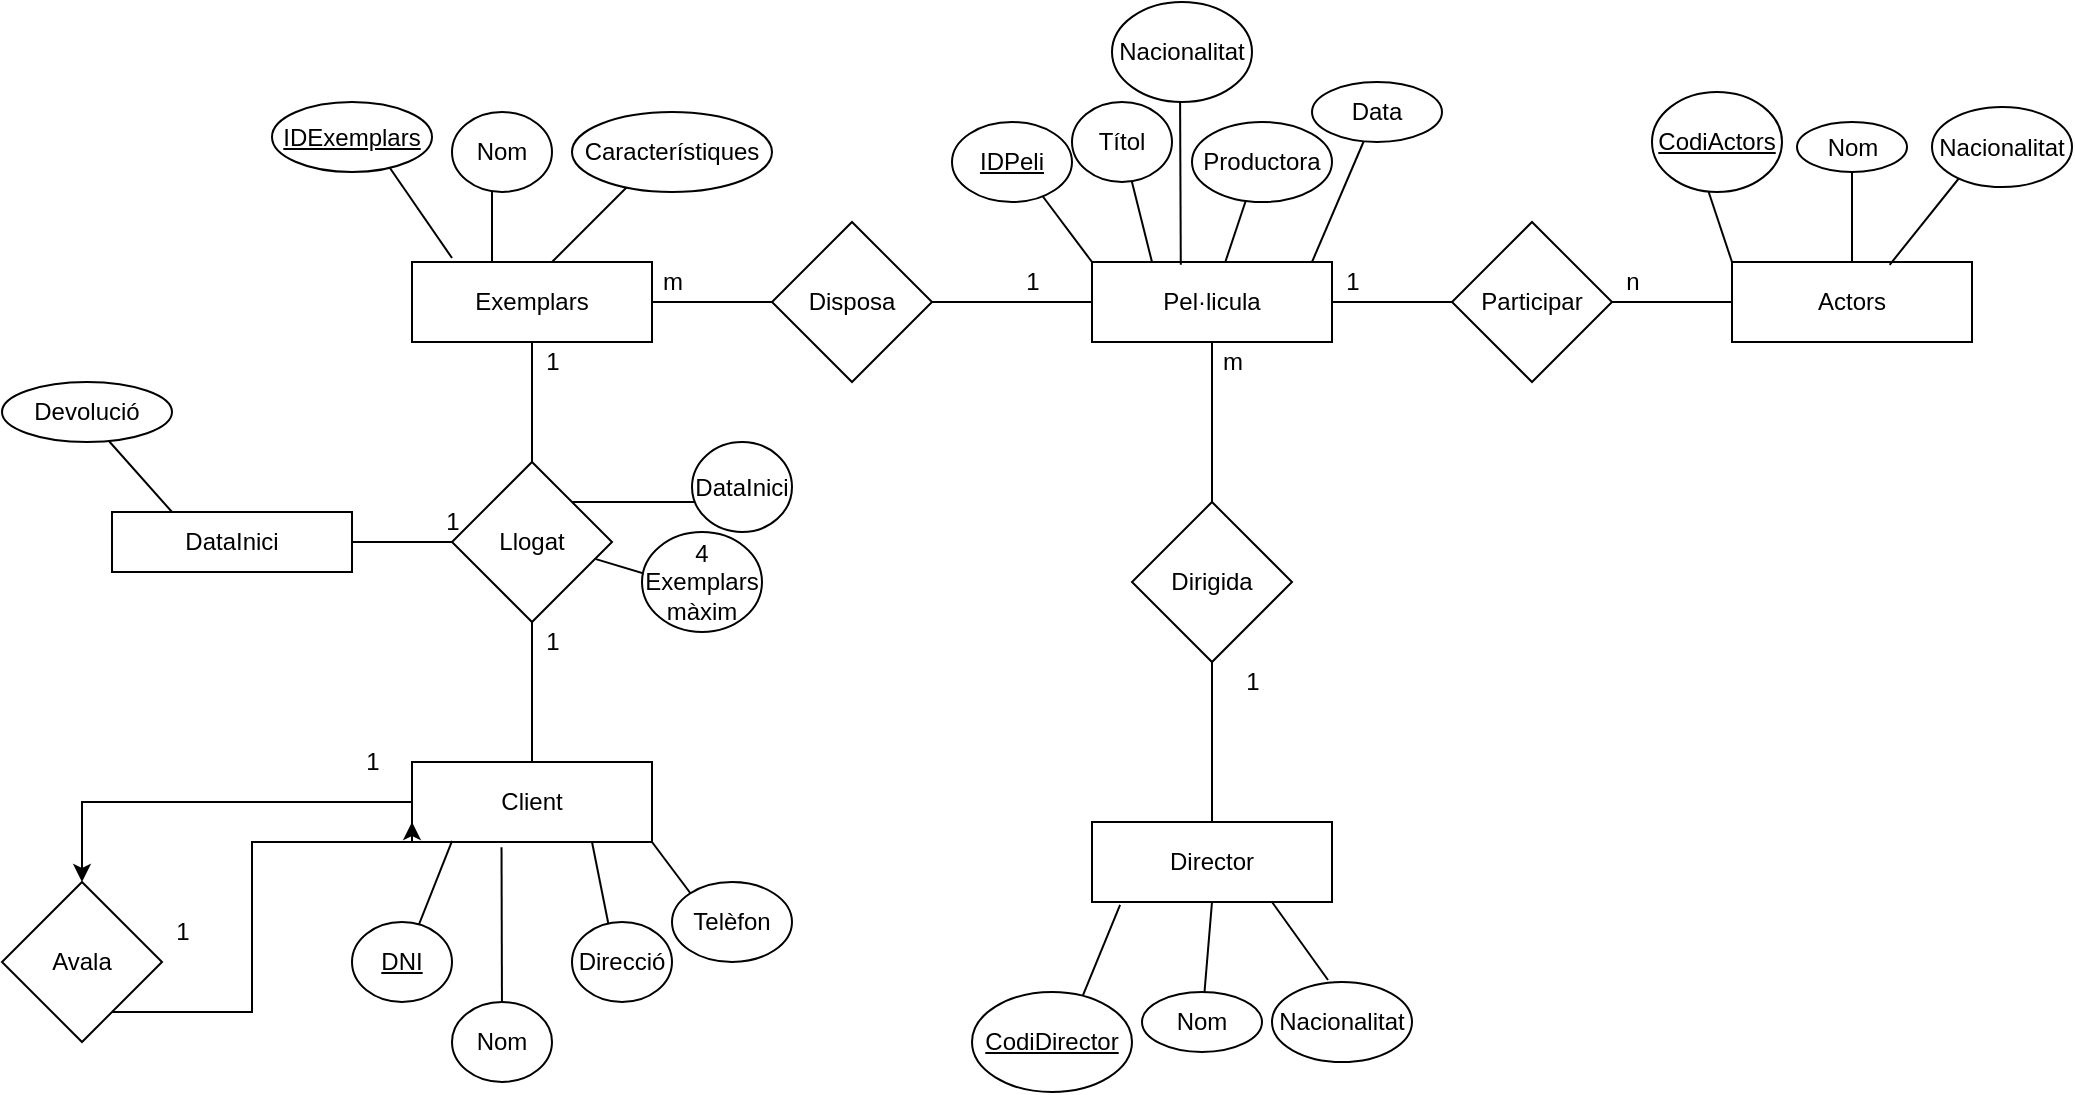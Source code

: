 <mxfile version="13.10.1" type="github">
  <diagram id="R2lEEEUBdFMjLlhIrx00" name="Page-1">
    <mxGraphModel dx="2128" dy="580" grid="1" gridSize="10" guides="1" tooltips="1" connect="1" arrows="1" fold="1" page="1" pageScale="1" pageWidth="850" pageHeight="1100" math="0" shadow="0" extFonts="Permanent Marker^https://fonts.googleapis.com/css?family=Permanent+Marker">
      <root>
        <mxCell id="0" />
        <mxCell id="1" parent="0" />
        <mxCell id="lDoOoU1qY6ENuaS73OQB-1" value="Pel·licula" style="rounded=0;whiteSpace=wrap;html=1;" vertex="1" parent="1">
          <mxGeometry x="120" y="200" width="120" height="40" as="geometry" />
        </mxCell>
        <mxCell id="lDoOoU1qY6ENuaS73OQB-2" value="" style="endArrow=none;html=1;exitX=0;exitY=0;exitDx=0;exitDy=0;" edge="1" parent="1" source="lDoOoU1qY6ENuaS73OQB-3">
          <mxGeometry width="50" height="50" relative="1" as="geometry">
            <mxPoint x="110" y="190" as="sourcePoint" />
            <mxPoint x="110" y="140" as="targetPoint" />
          </mxGeometry>
        </mxCell>
        <mxCell id="lDoOoU1qY6ENuaS73OQB-3" value="Títol" style="ellipse;whiteSpace=wrap;html=1;" vertex="1" parent="1">
          <mxGeometry x="110" y="120" width="50" height="40" as="geometry" />
        </mxCell>
        <mxCell id="lDoOoU1qY6ENuaS73OQB-4" value="" style="endArrow=none;html=1;exitX=0.25;exitY=0;exitDx=0;exitDy=0;" edge="1" parent="1" source="lDoOoU1qY6ENuaS73OQB-1" target="lDoOoU1qY6ENuaS73OQB-3">
          <mxGeometry width="50" height="50" relative="1" as="geometry">
            <mxPoint x="120" y="200" as="sourcePoint" />
            <mxPoint x="110" y="140" as="targetPoint" />
          </mxGeometry>
        </mxCell>
        <mxCell id="lDoOoU1qY6ENuaS73OQB-5" value="" style="endArrow=none;html=1;exitX=0.37;exitY=0.035;exitDx=0;exitDy=0;exitPerimeter=0;" edge="1" parent="1" source="lDoOoU1qY6ENuaS73OQB-1">
          <mxGeometry width="50" height="50" relative="1" as="geometry">
            <mxPoint x="170" y="190" as="sourcePoint" />
            <mxPoint x="164" y="110" as="targetPoint" />
          </mxGeometry>
        </mxCell>
        <mxCell id="lDoOoU1qY6ENuaS73OQB-6" value="Nacionalitat" style="ellipse;whiteSpace=wrap;html=1;" vertex="1" parent="1">
          <mxGeometry x="130" y="70" width="70" height="50" as="geometry" />
        </mxCell>
        <mxCell id="lDoOoU1qY6ENuaS73OQB-7" value="" style="endArrow=none;html=1;" edge="1" parent="1" source="lDoOoU1qY6ENuaS73OQB-1">
          <mxGeometry width="50" height="50" relative="1" as="geometry">
            <mxPoint x="180" y="200" as="sourcePoint" />
            <mxPoint x="200" y="160" as="targetPoint" />
          </mxGeometry>
        </mxCell>
        <mxCell id="lDoOoU1qY6ENuaS73OQB-8" value="Productora" style="ellipse;whiteSpace=wrap;html=1;" vertex="1" parent="1">
          <mxGeometry x="170" y="130" width="70" height="40" as="geometry" />
        </mxCell>
        <mxCell id="lDoOoU1qY6ENuaS73OQB-9" value="" style="endArrow=none;html=1;" edge="1" parent="1">
          <mxGeometry width="50" height="50" relative="1" as="geometry">
            <mxPoint x="230" y="200" as="sourcePoint" />
            <mxPoint x="260" y="130" as="targetPoint" />
          </mxGeometry>
        </mxCell>
        <mxCell id="lDoOoU1qY6ENuaS73OQB-10" value="Data" style="ellipse;whiteSpace=wrap;html=1;" vertex="1" parent="1">
          <mxGeometry x="230" y="110" width="65" height="30" as="geometry" />
        </mxCell>
        <mxCell id="lDoOoU1qY6ENuaS73OQB-11" value="" style="endArrow=none;html=1;exitX=1;exitY=0.5;exitDx=0;exitDy=0;" edge="1" parent="1" source="lDoOoU1qY6ENuaS73OQB-1">
          <mxGeometry width="50" height="50" relative="1" as="geometry">
            <mxPoint x="260" y="260" as="sourcePoint" />
            <mxPoint x="310" y="220" as="targetPoint" />
          </mxGeometry>
        </mxCell>
        <mxCell id="lDoOoU1qY6ENuaS73OQB-12" value="Participar" style="rhombus;whiteSpace=wrap;html=1;" vertex="1" parent="1">
          <mxGeometry x="300" y="180" width="80" height="80" as="geometry" />
        </mxCell>
        <mxCell id="lDoOoU1qY6ENuaS73OQB-13" value="1" style="text;html=1;align=center;verticalAlign=middle;resizable=0;points=[];autosize=1;" vertex="1" parent="1">
          <mxGeometry x="240" y="200" width="20" height="20" as="geometry" />
        </mxCell>
        <mxCell id="lDoOoU1qY6ENuaS73OQB-14" value="" style="endArrow=none;html=1;exitX=1;exitY=0.5;exitDx=0;exitDy=0;" edge="1" parent="1" source="lDoOoU1qY6ENuaS73OQB-12">
          <mxGeometry width="50" height="50" relative="1" as="geometry">
            <mxPoint x="390" y="240" as="sourcePoint" />
            <mxPoint x="440" y="220" as="targetPoint" />
          </mxGeometry>
        </mxCell>
        <mxCell id="lDoOoU1qY6ENuaS73OQB-15" value="n" style="text;html=1;align=center;verticalAlign=middle;resizable=0;points=[];autosize=1;" vertex="1" parent="1">
          <mxGeometry x="380" y="200" width="20" height="20" as="geometry" />
        </mxCell>
        <mxCell id="lDoOoU1qY6ENuaS73OQB-16" value="Actors" style="rounded=0;whiteSpace=wrap;html=1;" vertex="1" parent="1">
          <mxGeometry x="440" y="200" width="120" height="40" as="geometry" />
        </mxCell>
        <mxCell id="lDoOoU1qY6ENuaS73OQB-17" value="" style="endArrow=none;html=1;entryX=0.5;entryY=1;entryDx=0;entryDy=0;" edge="1" parent="1" source="lDoOoU1qY6ENuaS73OQB-16" target="lDoOoU1qY6ENuaS73OQB-18">
          <mxGeometry width="50" height="50" relative="1" as="geometry">
            <mxPoint x="410" y="180" as="sourcePoint" />
            <mxPoint x="420" y="130" as="targetPoint" />
          </mxGeometry>
        </mxCell>
        <mxCell id="lDoOoU1qY6ENuaS73OQB-18" value="Nom" style="ellipse;whiteSpace=wrap;html=1;" vertex="1" parent="1">
          <mxGeometry x="472.5" y="130" width="55" height="25" as="geometry" />
        </mxCell>
        <mxCell id="lDoOoU1qY6ENuaS73OQB-19" value="" style="endArrow=none;html=1;" edge="1" parent="1">
          <mxGeometry width="50" height="50" relative="1" as="geometry">
            <mxPoint x="90" y="160" as="sourcePoint" />
            <mxPoint x="120" y="200" as="targetPoint" />
          </mxGeometry>
        </mxCell>
        <mxCell id="lDoOoU1qY6ENuaS73OQB-20" value="&lt;u&gt;IDPeli&lt;/u&gt;" style="ellipse;whiteSpace=wrap;html=1;" vertex="1" parent="1">
          <mxGeometry x="50" y="130" width="60" height="40" as="geometry" />
        </mxCell>
        <mxCell id="lDoOoU1qY6ENuaS73OQB-21" value="" style="endArrow=none;html=1;exitX=0;exitY=0;exitDx=0;exitDy=0;" edge="1" parent="1" source="lDoOoU1qY6ENuaS73OQB-16">
          <mxGeometry width="50" height="50" relative="1" as="geometry">
            <mxPoint x="370" y="160" as="sourcePoint" />
            <mxPoint x="420" y="140" as="targetPoint" />
          </mxGeometry>
        </mxCell>
        <mxCell id="lDoOoU1qY6ENuaS73OQB-22" value="" style="endArrow=none;html=1;entryX=0.5;entryY=1;entryDx=0;entryDy=0;" edge="1" parent="1" target="lDoOoU1qY6ENuaS73OQB-1">
          <mxGeometry width="50" height="50" relative="1" as="geometry">
            <mxPoint x="180" y="320" as="sourcePoint" />
            <mxPoint x="240" y="280" as="targetPoint" />
          </mxGeometry>
        </mxCell>
        <mxCell id="lDoOoU1qY6ENuaS73OQB-23" value="Dirigida" style="rhombus;whiteSpace=wrap;html=1;" vertex="1" parent="1">
          <mxGeometry x="140" y="320" width="80" height="80" as="geometry" />
        </mxCell>
        <mxCell id="lDoOoU1qY6ENuaS73OQB-24" value="Director" style="rounded=0;whiteSpace=wrap;html=1;" vertex="1" parent="1">
          <mxGeometry x="120" y="480" width="120" height="40" as="geometry" />
        </mxCell>
        <mxCell id="lDoOoU1qY6ENuaS73OQB-25" value="" style="endArrow=none;html=1;entryX=0.5;entryY=1;entryDx=0;entryDy=0;exitX=0.5;exitY=0;exitDx=0;exitDy=0;" edge="1" parent="1" source="lDoOoU1qY6ENuaS73OQB-24" target="lDoOoU1qY6ENuaS73OQB-23">
          <mxGeometry width="50" height="50" relative="1" as="geometry">
            <mxPoint x="140" y="470" as="sourcePoint" />
            <mxPoint x="190" y="420" as="targetPoint" />
          </mxGeometry>
        </mxCell>
        <mxCell id="lDoOoU1qY6ENuaS73OQB-26" value="1" style="text;html=1;align=center;verticalAlign=middle;resizable=0;points=[];autosize=1;" vertex="1" parent="1">
          <mxGeometry x="190" y="400" width="20" height="20" as="geometry" />
        </mxCell>
        <mxCell id="lDoOoU1qY6ENuaS73OQB-27" value="m" style="text;html=1;align=center;verticalAlign=middle;resizable=0;points=[];autosize=1;" vertex="1" parent="1">
          <mxGeometry x="175" y="240" width="30" height="20" as="geometry" />
        </mxCell>
        <mxCell id="lDoOoU1qY6ENuaS73OQB-28" value="" style="endArrow=none;html=1;entryX=0.5;entryY=1;entryDx=0;entryDy=0;" edge="1" parent="1" source="lDoOoU1qY6ENuaS73OQB-29" target="lDoOoU1qY6ENuaS73OQB-24">
          <mxGeometry width="50" height="50" relative="1" as="geometry">
            <mxPoint x="130" y="580" as="sourcePoint" />
            <mxPoint x="160" y="530" as="targetPoint" />
          </mxGeometry>
        </mxCell>
        <mxCell id="lDoOoU1qY6ENuaS73OQB-29" value="Nom" style="ellipse;whiteSpace=wrap;html=1;" vertex="1" parent="1">
          <mxGeometry x="145" y="565" width="60" height="30" as="geometry" />
        </mxCell>
        <mxCell id="lDoOoU1qY6ENuaS73OQB-30" value="Nacionalitat" style="ellipse;whiteSpace=wrap;html=1;" vertex="1" parent="1">
          <mxGeometry x="210" y="560" width="70" height="40" as="geometry" />
        </mxCell>
        <mxCell id="lDoOoU1qY6ENuaS73OQB-32" value="" style="endArrow=none;html=1;entryX=0.75;entryY=1;entryDx=0;entryDy=0;exitX=0.4;exitY=-0.025;exitDx=0;exitDy=0;exitPerimeter=0;" edge="1" parent="1" source="lDoOoU1qY6ENuaS73OQB-30" target="lDoOoU1qY6ENuaS73OQB-24">
          <mxGeometry width="50" height="50" relative="1" as="geometry">
            <mxPoint x="180" y="580" as="sourcePoint" />
            <mxPoint x="230" y="530" as="targetPoint" />
          </mxGeometry>
        </mxCell>
        <mxCell id="lDoOoU1qY6ENuaS73OQB-33" value="" style="endArrow=none;html=1;entryX=0.117;entryY=1.035;entryDx=0;entryDy=0;entryPerimeter=0;" edge="1" parent="1" target="lDoOoU1qY6ENuaS73OQB-24">
          <mxGeometry width="50" height="50" relative="1" as="geometry">
            <mxPoint x="110" y="580" as="sourcePoint" />
            <mxPoint x="160" y="530" as="targetPoint" />
          </mxGeometry>
        </mxCell>
        <mxCell id="lDoOoU1qY6ENuaS73OQB-34" value="&lt;u&gt;CodiDirector&lt;/u&gt;" style="ellipse;whiteSpace=wrap;html=1;" vertex="1" parent="1">
          <mxGeometry x="60" y="565" width="80" height="50" as="geometry" />
        </mxCell>
        <mxCell id="lDoOoU1qY6ENuaS73OQB-35" value="&lt;u&gt;CodiActors&lt;/u&gt;" style="ellipse;whiteSpace=wrap;html=1;" vertex="1" parent="1">
          <mxGeometry x="400" y="115" width="65" height="50" as="geometry" />
        </mxCell>
        <mxCell id="lDoOoU1qY6ENuaS73OQB-36" value="" style="endArrow=none;html=1;exitX=0.657;exitY=0.035;exitDx=0;exitDy=0;exitPerimeter=0;" edge="1" parent="1" source="lDoOoU1qY6ENuaS73OQB-16">
          <mxGeometry width="50" height="50" relative="1" as="geometry">
            <mxPoint x="520" y="220" as="sourcePoint" />
            <mxPoint x="560" y="150" as="targetPoint" />
          </mxGeometry>
        </mxCell>
        <mxCell id="lDoOoU1qY6ENuaS73OQB-37" value="Nacionalitat" style="ellipse;whiteSpace=wrap;html=1;" vertex="1" parent="1">
          <mxGeometry x="540" y="122.5" width="70" height="40" as="geometry" />
        </mxCell>
        <mxCell id="lDoOoU1qY6ENuaS73OQB-38" value="" style="endArrow=none;html=1;entryX=0;entryY=0.5;entryDx=0;entryDy=0;" edge="1" parent="1" target="lDoOoU1qY6ENuaS73OQB-1">
          <mxGeometry width="50" height="50" relative="1" as="geometry">
            <mxPoint x="40" y="220" as="sourcePoint" />
            <mxPoint x="100" y="220" as="targetPoint" />
          </mxGeometry>
        </mxCell>
        <mxCell id="lDoOoU1qY6ENuaS73OQB-39" value="Disposa" style="rhombus;whiteSpace=wrap;html=1;" vertex="1" parent="1">
          <mxGeometry x="-40" y="180" width="80" height="80" as="geometry" />
        </mxCell>
        <mxCell id="lDoOoU1qY6ENuaS73OQB-40" value="1" style="text;html=1;align=center;verticalAlign=middle;resizable=0;points=[];autosize=1;" vertex="1" parent="1">
          <mxGeometry x="80" y="200" width="20" height="20" as="geometry" />
        </mxCell>
        <mxCell id="lDoOoU1qY6ENuaS73OQB-41" value="" style="endArrow=none;html=1;entryX=0;entryY=0.5;entryDx=0;entryDy=0;" edge="1" parent="1" target="lDoOoU1qY6ENuaS73OQB-39">
          <mxGeometry width="50" height="50" relative="1" as="geometry">
            <mxPoint x="-120" y="220" as="sourcePoint" />
            <mxPoint x="-100" y="210" as="targetPoint" />
          </mxGeometry>
        </mxCell>
        <mxCell id="lDoOoU1qY6ENuaS73OQB-42" value="Exemplars" style="rounded=0;whiteSpace=wrap;html=1;" vertex="1" parent="1">
          <mxGeometry x="-220" y="200" width="120" height="40" as="geometry" />
        </mxCell>
        <mxCell id="lDoOoU1qY6ENuaS73OQB-43" value="" style="endArrow=none;html=1;" edge="1" parent="1">
          <mxGeometry width="50" height="50" relative="1" as="geometry">
            <mxPoint x="-180" y="200" as="sourcePoint" />
            <mxPoint x="-180" y="150" as="targetPoint" />
          </mxGeometry>
        </mxCell>
        <mxCell id="lDoOoU1qY6ENuaS73OQB-44" value="Nom" style="ellipse;whiteSpace=wrap;html=1;" vertex="1" parent="1">
          <mxGeometry x="-200" y="125" width="50" height="40" as="geometry" />
        </mxCell>
        <mxCell id="lDoOoU1qY6ENuaS73OQB-45" value="" style="endArrow=none;html=1;" edge="1" parent="1">
          <mxGeometry width="50" height="50" relative="1" as="geometry">
            <mxPoint x="-150" y="200" as="sourcePoint" />
            <mxPoint x="-100" y="150" as="targetPoint" />
          </mxGeometry>
        </mxCell>
        <mxCell id="lDoOoU1qY6ENuaS73OQB-46" value="m" style="text;html=1;align=center;verticalAlign=middle;resizable=0;points=[];autosize=1;" vertex="1" parent="1">
          <mxGeometry x="-105" y="200" width="30" height="20" as="geometry" />
        </mxCell>
        <mxCell id="lDoOoU1qY6ENuaS73OQB-47" value="Característiques" style="ellipse;whiteSpace=wrap;html=1;" vertex="1" parent="1">
          <mxGeometry x="-140" y="125" width="100" height="40" as="geometry" />
        </mxCell>
        <mxCell id="lDoOoU1qY6ENuaS73OQB-48" value="" style="endArrow=none;html=1;" edge="1" parent="1">
          <mxGeometry width="50" height="50" relative="1" as="geometry">
            <mxPoint x="-200" y="198" as="sourcePoint" />
            <mxPoint x="-240" y="140" as="targetPoint" />
          </mxGeometry>
        </mxCell>
        <mxCell id="lDoOoU1qY6ENuaS73OQB-49" value="&lt;u&gt;IDExemplars&lt;/u&gt;" style="ellipse;whiteSpace=wrap;html=1;" vertex="1" parent="1">
          <mxGeometry x="-290" y="120" width="80" height="35" as="geometry" />
        </mxCell>
        <mxCell id="lDoOoU1qY6ENuaS73OQB-50" value="" style="endArrow=none;html=1;entryX=0.5;entryY=1;entryDx=0;entryDy=0;" edge="1" parent="1" target="lDoOoU1qY6ENuaS73OQB-42">
          <mxGeometry width="50" height="50" relative="1" as="geometry">
            <mxPoint x="-160" y="320" as="sourcePoint" />
            <mxPoint x="-140" y="270" as="targetPoint" />
          </mxGeometry>
        </mxCell>
        <mxCell id="lDoOoU1qY6ENuaS73OQB-51" value="Llogat" style="rhombus;whiteSpace=wrap;html=1;" vertex="1" parent="1">
          <mxGeometry x="-200" y="300" width="80" height="80" as="geometry" />
        </mxCell>
        <mxCell id="lDoOoU1qY6ENuaS73OQB-52" value="" style="endArrow=none;html=1;entryX=0.5;entryY=1;entryDx=0;entryDy=0;" edge="1" parent="1" target="lDoOoU1qY6ENuaS73OQB-51">
          <mxGeometry width="50" height="50" relative="1" as="geometry">
            <mxPoint x="-160" y="450" as="sourcePoint" />
            <mxPoint x="-130" y="460" as="targetPoint" />
          </mxGeometry>
        </mxCell>
        <mxCell id="lDoOoU1qY6ENuaS73OQB-71" style="edgeStyle=orthogonalEdgeStyle;rounded=0;orthogonalLoop=1;jettySize=auto;html=1;" edge="1" parent="1" source="lDoOoU1qY6ENuaS73OQB-53" target="lDoOoU1qY6ENuaS73OQB-72">
          <mxGeometry relative="1" as="geometry">
            <mxPoint x="-440" y="550" as="targetPoint" />
          </mxGeometry>
        </mxCell>
        <mxCell id="lDoOoU1qY6ENuaS73OQB-53" value="Client" style="rounded=0;whiteSpace=wrap;html=1;" vertex="1" parent="1">
          <mxGeometry x="-220" y="450" width="120" height="40" as="geometry" />
        </mxCell>
        <mxCell id="lDoOoU1qY6ENuaS73OQB-54" value="1" style="text;html=1;align=center;verticalAlign=middle;resizable=0;points=[];autosize=1;" vertex="1" parent="1">
          <mxGeometry x="-160" y="240" width="20" height="20" as="geometry" />
        </mxCell>
        <mxCell id="lDoOoU1qY6ENuaS73OQB-55" value="1" style="text;html=1;align=center;verticalAlign=middle;resizable=0;points=[];autosize=1;" vertex="1" parent="1">
          <mxGeometry x="-160" y="380" width="20" height="20" as="geometry" />
        </mxCell>
        <mxCell id="lDoOoU1qY6ENuaS73OQB-57" value="" style="endArrow=none;html=1;entryX=0.167;entryY=0.985;entryDx=0;entryDy=0;entryPerimeter=0;" edge="1" parent="1" target="lDoOoU1qY6ENuaS73OQB-53">
          <mxGeometry width="50" height="50" relative="1" as="geometry">
            <mxPoint x="-220" y="540" as="sourcePoint" />
            <mxPoint x="-190" y="500" as="targetPoint" />
          </mxGeometry>
        </mxCell>
        <mxCell id="lDoOoU1qY6ENuaS73OQB-58" value="&lt;u&gt;DNI&lt;/u&gt;" style="ellipse;whiteSpace=wrap;html=1;" vertex="1" parent="1">
          <mxGeometry x="-250" y="530" width="50" height="40" as="geometry" />
        </mxCell>
        <mxCell id="lDoOoU1qY6ENuaS73OQB-59" value="" style="endArrow=none;html=1;entryX=0.373;entryY=1.065;entryDx=0;entryDy=0;entryPerimeter=0;" edge="1" parent="1" target="lDoOoU1qY6ENuaS73OQB-53">
          <mxGeometry width="50" height="50" relative="1" as="geometry">
            <mxPoint x="-175" y="580" as="sourcePoint" />
            <mxPoint x="-130" y="490" as="targetPoint" />
          </mxGeometry>
        </mxCell>
        <mxCell id="lDoOoU1qY6ENuaS73OQB-60" value="Nom" style="ellipse;whiteSpace=wrap;html=1;" vertex="1" parent="1">
          <mxGeometry x="-200" y="570" width="50" height="40" as="geometry" />
        </mxCell>
        <mxCell id="lDoOoU1qY6ENuaS73OQB-64" value="" style="endArrow=none;html=1;entryX=0.75;entryY=1;entryDx=0;entryDy=0;" edge="1" parent="1" target="lDoOoU1qY6ENuaS73OQB-53">
          <mxGeometry width="50" height="50" relative="1" as="geometry">
            <mxPoint x="-120" y="540" as="sourcePoint" />
            <mxPoint x="-100" y="510" as="targetPoint" />
          </mxGeometry>
        </mxCell>
        <mxCell id="lDoOoU1qY6ENuaS73OQB-65" value="Direcció" style="ellipse;whiteSpace=wrap;html=1;" vertex="1" parent="1">
          <mxGeometry x="-140" y="530" width="50" height="40" as="geometry" />
        </mxCell>
        <mxCell id="lDoOoU1qY6ENuaS73OQB-66" value="" style="endArrow=none;html=1;entryX=1;entryY=1;entryDx=0;entryDy=0;" edge="1" parent="1" target="lDoOoU1qY6ENuaS73OQB-53">
          <mxGeometry width="50" height="50" relative="1" as="geometry">
            <mxPoint x="-70" y="530" as="sourcePoint" />
            <mxPoint x="-20" y="480" as="targetPoint" />
          </mxGeometry>
        </mxCell>
        <mxCell id="lDoOoU1qY6ENuaS73OQB-67" value="Telèfon" style="ellipse;whiteSpace=wrap;html=1;" vertex="1" parent="1">
          <mxGeometry x="-90" y="510" width="60" height="40" as="geometry" />
        </mxCell>
        <mxCell id="lDoOoU1qY6ENuaS73OQB-68" value="" style="endArrow=none;html=1;entryX=0.9;entryY=0.607;entryDx=0;entryDy=0;entryPerimeter=0;" edge="1" parent="1" target="lDoOoU1qY6ENuaS73OQB-51">
          <mxGeometry width="50" height="50" relative="1" as="geometry">
            <mxPoint x="-90" y="360" as="sourcePoint" />
            <mxPoint x="-60" y="350" as="targetPoint" />
          </mxGeometry>
        </mxCell>
        <mxCell id="lDoOoU1qY6ENuaS73OQB-69" value="4 Exemplars màxim" style="ellipse;whiteSpace=wrap;html=1;" vertex="1" parent="1">
          <mxGeometry x="-105" y="335" width="60" height="50" as="geometry" />
        </mxCell>
        <mxCell id="lDoOoU1qY6ENuaS73OQB-74" style="edgeStyle=orthogonalEdgeStyle;rounded=0;orthogonalLoop=1;jettySize=auto;html=1;entryX=0;entryY=0.75;entryDx=0;entryDy=0;" edge="1" parent="1" source="lDoOoU1qY6ENuaS73OQB-72" target="lDoOoU1qY6ENuaS73OQB-53">
          <mxGeometry relative="1" as="geometry">
            <mxPoint x="-270" y="490" as="targetPoint" />
            <Array as="points">
              <mxPoint x="-300" y="575" />
              <mxPoint x="-300" y="490" />
              <mxPoint x="-220" y="490" />
            </Array>
          </mxGeometry>
        </mxCell>
        <mxCell id="lDoOoU1qY6ENuaS73OQB-72" value="Avala" style="rhombus;whiteSpace=wrap;html=1;" vertex="1" parent="1">
          <mxGeometry x="-425" y="510" width="80" height="80" as="geometry" />
        </mxCell>
        <mxCell id="lDoOoU1qY6ENuaS73OQB-73" value="1" style="text;html=1;align=center;verticalAlign=middle;resizable=0;points=[];autosize=1;" vertex="1" parent="1">
          <mxGeometry x="-250" y="440" width="20" height="20" as="geometry" />
        </mxCell>
        <mxCell id="lDoOoU1qY6ENuaS73OQB-75" value="1" style="text;html=1;align=center;verticalAlign=middle;resizable=0;points=[];autosize=1;" vertex="1" parent="1">
          <mxGeometry x="-345" y="525" width="20" height="20" as="geometry" />
        </mxCell>
        <mxCell id="lDoOoU1qY6ENuaS73OQB-76" value="" style="endArrow=none;html=1;exitX=1;exitY=0;exitDx=0;exitDy=0;" edge="1" parent="1" source="lDoOoU1qY6ENuaS73OQB-51">
          <mxGeometry width="50" height="50" relative="1" as="geometry">
            <mxPoint x="-120" y="350" as="sourcePoint" />
            <mxPoint x="-70" y="320" as="targetPoint" />
          </mxGeometry>
        </mxCell>
        <mxCell id="lDoOoU1qY6ENuaS73OQB-77" value="DataInici" style="ellipse;whiteSpace=wrap;html=1;" vertex="1" parent="1">
          <mxGeometry x="-80" y="290" width="50" height="45" as="geometry" />
        </mxCell>
        <mxCell id="lDoOoU1qY6ENuaS73OQB-78" value="" style="endArrow=none;html=1;entryX=0;entryY=0.5;entryDx=0;entryDy=0;" edge="1" parent="1" target="lDoOoU1qY6ENuaS73OQB-51">
          <mxGeometry width="50" height="50" relative="1" as="geometry">
            <mxPoint x="-260" y="340" as="sourcePoint" />
            <mxPoint x="-200" y="350" as="targetPoint" />
          </mxGeometry>
        </mxCell>
        <mxCell id="lDoOoU1qY6ENuaS73OQB-80" value="DataInici" style="rounded=0;whiteSpace=wrap;html=1;" vertex="1" parent="1">
          <mxGeometry x="-370" y="325" width="120" height="30" as="geometry" />
        </mxCell>
        <mxCell id="lDoOoU1qY6ENuaS73OQB-81" value="" style="endArrow=none;html=1;exitX=0.25;exitY=0;exitDx=0;exitDy=0;" edge="1" parent="1" source="lDoOoU1qY6ENuaS73OQB-80">
          <mxGeometry width="50" height="50" relative="1" as="geometry">
            <mxPoint x="-400" y="290" as="sourcePoint" />
            <mxPoint x="-380" y="280" as="targetPoint" />
          </mxGeometry>
        </mxCell>
        <mxCell id="lDoOoU1qY6ENuaS73OQB-82" value="1" style="text;html=1;align=center;verticalAlign=middle;resizable=0;points=[];autosize=1;" vertex="1" parent="1">
          <mxGeometry x="-210" y="320" width="20" height="20" as="geometry" />
        </mxCell>
        <mxCell id="lDoOoU1qY6ENuaS73OQB-83" value="Devolució" style="ellipse;whiteSpace=wrap;html=1;" vertex="1" parent="1">
          <mxGeometry x="-425" y="260" width="85" height="30" as="geometry" />
        </mxCell>
      </root>
    </mxGraphModel>
  </diagram>
</mxfile>
